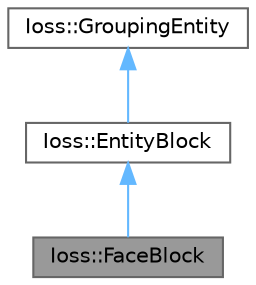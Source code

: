 digraph "Ioss::FaceBlock"
{
 // INTERACTIVE_SVG=YES
 // LATEX_PDF_SIZE
  bgcolor="transparent";
  edge [fontname=Helvetica,fontsize=10,labelfontname=Helvetica,labelfontsize=10];
  node [fontname=Helvetica,fontsize=10,shape=box,height=0.2,width=0.4];
  Node1 [id="Node000001",label="Ioss::FaceBlock",height=0.2,width=0.4,color="gray40", fillcolor="grey60", style="filled", fontcolor="black",tooltip="A collection of element faces with the same topology."];
  Node2 -> Node1 [id="edge1_Node000001_Node000002",dir="back",color="steelblue1",style="solid",tooltip=" "];
  Node2 [id="Node000002",label="Ioss::EntityBlock",height=0.2,width=0.4,color="gray40", fillcolor="white", style="filled",URL="$classIoss_1_1EntityBlock.html",tooltip="Base class for all 'block'-type grouping entities, which means all members of the block are similar o..."];
  Node3 -> Node2 [id="edge2_Node000002_Node000003",dir="back",color="steelblue1",style="solid",tooltip=" "];
  Node3 [id="Node000003",label="Ioss::GroupingEntity",height=0.2,width=0.4,color="gray40", fillcolor="white", style="filled",URL="$classIoss_1_1GroupingEntity.html",tooltip="Base class for all 'grouping' entities. The following derived classes are typical:"];
}
